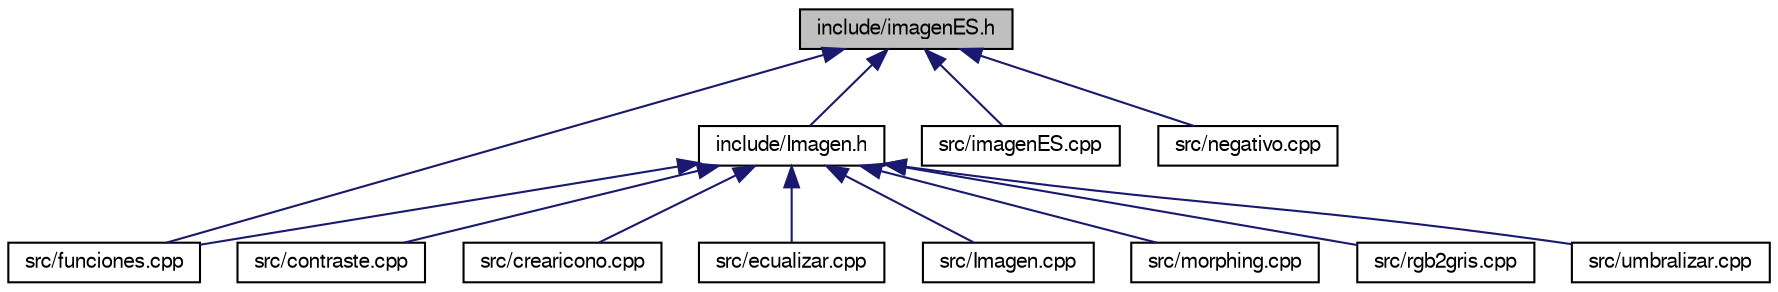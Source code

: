 digraph G
{
  bgcolor="transparent";
  edge [fontname="FreeSans",fontsize=10,labelfontname="FreeSans",labelfontsize=10];
  node [fontname="FreeSans",fontsize=10,shape=record];
  Node1 [label="include/imagenES.h",height=0.2,width=0.4,color="black", fillcolor="grey75", style="filled" fontcolor="black"];
  Node1 -> Node2 [dir=back,color="midnightblue",fontsize=10,style="solid"];
  Node2 [label="include/Imagen.h",height=0.2,width=0.4,color="black",URL="$Imagen_8h.html",tooltip="Fichero de cabecera asociado a la biblioteca libImagen.a."];
  Node2 -> Node3 [dir=back,color="midnightblue",fontsize=10,style="solid"];
  Node3 [label="src/contraste.cpp",height=0.2,width=0.4,color="black",URL="$contraste_8cpp.html",tooltip="Fichero de aplicación de la función de mejora de contraste."];
  Node2 -> Node4 [dir=back,color="midnightblue",fontsize=10,style="solid"];
  Node4 [label="src/crearicono.cpp",height=0.2,width=0.4,color="black",URL="$crearicono_8cpp.html",tooltip="Fichero de aplicación de la función de reducción de imagen."];
  Node2 -> Node5 [dir=back,color="midnightblue",fontsize=10,style="solid"];
  Node5 [label="src/ecualizar.cpp",height=0.2,width=0.4,color="black",URL="$ecualizar_8cpp.html",tooltip="Fichero de aplicación de la función de ecualización automática."];
  Node2 -> Node6 [dir=back,color="midnightblue",fontsize=10,style="solid"];
  Node6 [label="src/funciones.cpp",height=0.2,width=0.4,color="black",URL="$funciones_8cpp.html",tooltip="Fichero con definiciones de funciones extra para la modificación de imagenes."];
  Node2 -> Node7 [dir=back,color="midnightblue",fontsize=10,style="solid"];
  Node7 [label="src/Imagen.cpp",height=0.2,width=0.4,color="black",URL="$Imagen_8cpp.html",tooltip="Fichero con las definiciones de la clase Imagen asociada a la biblioteca libImagen..."];
  Node2 -> Node8 [dir=back,color="midnightblue",fontsize=10,style="solid"];
  Node8 [label="src/morphing.cpp",height=0.2,width=0.4,color="black",URL="$morphing_8cpp.html",tooltip="Fichero de aplicación de la función morphing."];
  Node2 -> Node9 [dir=back,color="midnightblue",fontsize=10,style="solid"];
  Node9 [label="src/rgb2gris.cpp",height=0.2,width=0.4,color="black",URL="$rgb2gris_8cpp.html",tooltip="Fichero de aplicación de la función conversión a escala de grises."];
  Node2 -> Node10 [dir=back,color="midnightblue",fontsize=10,style="solid"];
  Node10 [label="src/umbralizar.cpp",height=0.2,width=0.4,color="black",URL="$umbralizar_8cpp.html",tooltip="Fichero de aplicación de la función de umbralización automática."];
  Node1 -> Node6 [dir=back,color="midnightblue",fontsize=10,style="solid"];
  Node1 -> Node11 [dir=back,color="midnightblue",fontsize=10,style="solid"];
  Node11 [label="src/imagenES.cpp",height=0.2,width=0.4,color="black",URL="$imagenES_8cpp.html",tooltip="Fichero con definiciones para la E/S de imágenes."];
  Node1 -> Node12 [dir=back,color="midnightblue",fontsize=10,style="solid"];
  Node12 [label="src/negativo.cpp",height=0.2,width=0.4,color="black",URL="$negativo_8cpp.html",tooltip="Calcula el negativo de una imagen PGM."];
}
